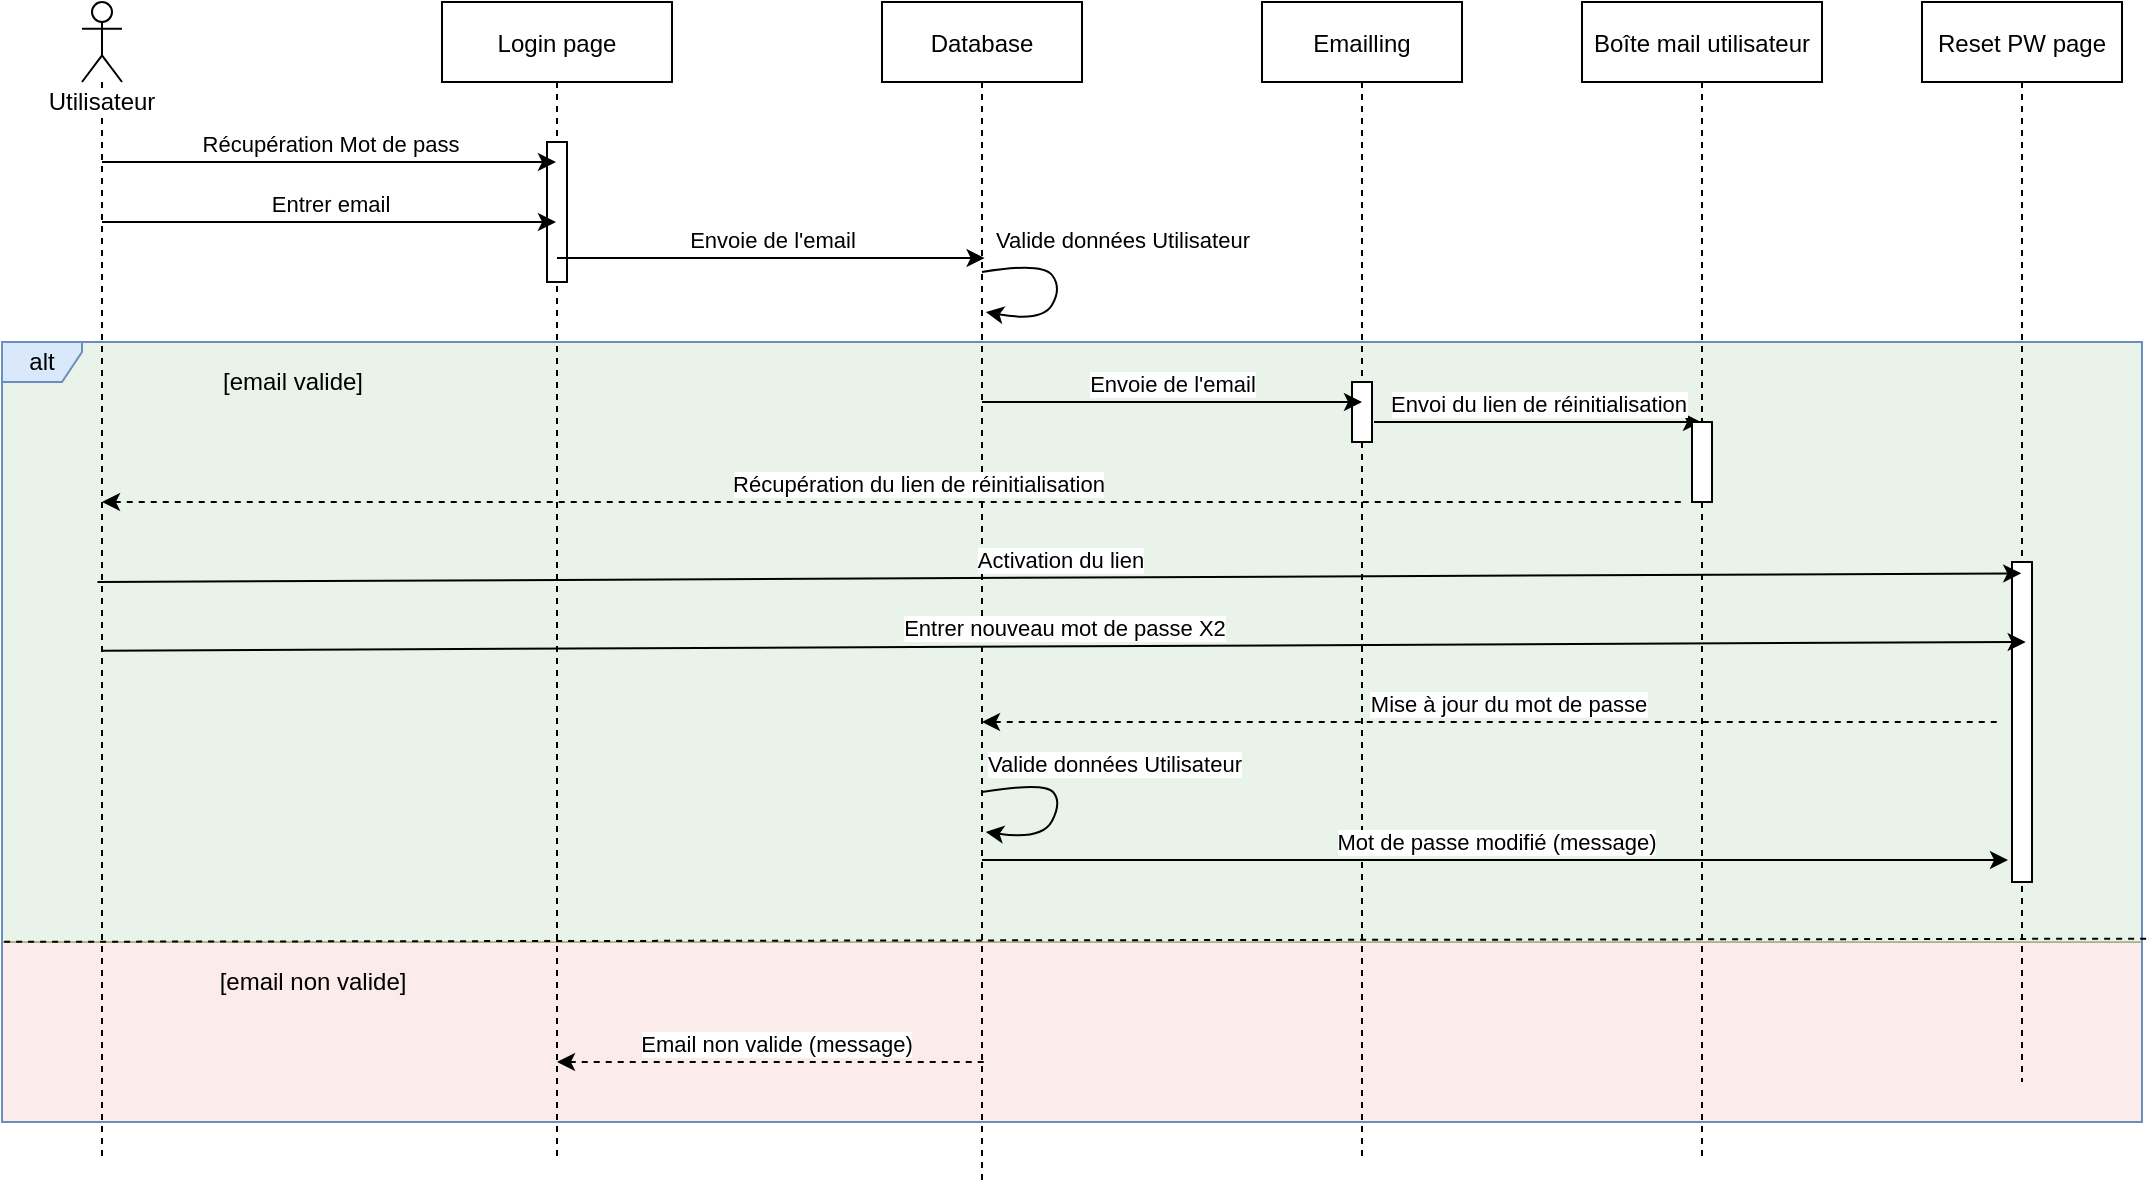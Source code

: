 <mxfile version="19.0.3" type="github">
  <diagram id="kgpKYQtTHZ0yAKxKKP6v" name="Page-1">
    <mxGraphModel dx="1573" dy="638" grid="1" gridSize="10" guides="1" tooltips="1" connect="1" arrows="1" fold="1" page="1" pageScale="1" pageWidth="850" pageHeight="1100" math="0" shadow="0">
      <root>
        <mxCell id="0" />
        <mxCell id="1" parent="0" />
        <mxCell id="1vv4GguBpcIEgMkVIJag-27" value="" style="rounded=0;whiteSpace=wrap;html=1;fillColor=#f8cecc;strokeColor=#b85450;opacity=40;" vertex="1" parent="1">
          <mxGeometry y="550" width="1070" height="90" as="geometry" />
        </mxCell>
        <mxCell id="1vv4GguBpcIEgMkVIJag-26" value="" style="rounded=0;whiteSpace=wrap;html=1;fillColor=#d5e8d4;strokeColor=#82b366;opacity=50;" vertex="1" parent="1">
          <mxGeometry y="250" width="1070" height="300" as="geometry" />
        </mxCell>
        <mxCell id="E5ol-iJEVNm1mvob5SmV-3" value="Login page" style="shape=umlLifeline;perimeter=lifelinePerimeter;container=1;collapsible=0;recursiveResize=0;rounded=0;shadow=0;strokeWidth=1;" parent="1" vertex="1">
          <mxGeometry x="220" y="80" width="115" height="580" as="geometry" />
        </mxCell>
        <mxCell id="1vv4GguBpcIEgMkVIJag-22" value="" style="points=[];perimeter=orthogonalPerimeter;rounded=0;shadow=0;strokeWidth=1;" vertex="1" parent="E5ol-iJEVNm1mvob5SmV-3">
          <mxGeometry x="52.5" y="70" width="10" height="70" as="geometry" />
        </mxCell>
        <mxCell id="pe-_lfKDnjAAdqRKlTJw-1" value="Database" style="shape=umlLifeline;perimeter=lifelinePerimeter;container=1;collapsible=0;recursiveResize=0;rounded=0;shadow=0;strokeWidth=1;" parent="1" vertex="1">
          <mxGeometry x="440" y="80" width="100" height="590" as="geometry" />
        </mxCell>
        <mxCell id="1vv4GguBpcIEgMkVIJag-6" value="Valide données Utilisateur" style="curved=1;endArrow=classic;html=1;rounded=0;exitX=0.5;exitY=0.213;exitDx=0;exitDy=0;exitPerimeter=0;entryX=0.519;entryY=0.25;entryDx=0;entryDy=0;entryPerimeter=0;verticalAlign=bottom;" edge="1" parent="pe-_lfKDnjAAdqRKlTJw-1">
          <mxGeometry x="0.003" y="32" width="50" height="50" relative="1" as="geometry">
            <mxPoint x="50" y="135.02" as="sourcePoint" />
            <mxPoint x="51.9" y="155" as="targetPoint" />
            <Array as="points">
              <mxPoint x="80" y="130" />
              <mxPoint x="90" y="143" />
              <mxPoint x="80" y="160" />
            </Array>
            <mxPoint x="3" y="-32" as="offset" />
          </mxGeometry>
        </mxCell>
        <mxCell id="pe-_lfKDnjAAdqRKlTJw-7" value="Valide données Utilisateur" style="curved=1;endArrow=classic;html=1;rounded=0;exitX=0.5;exitY=0.213;exitDx=0;exitDy=0;exitPerimeter=0;entryX=0.519;entryY=0.25;entryDx=0;entryDy=0;entryPerimeter=0;verticalAlign=bottom;" parent="pe-_lfKDnjAAdqRKlTJw-1" edge="1">
          <mxGeometry x="-0.053" y="28" width="50" height="50" relative="1" as="geometry">
            <mxPoint x="50" y="395.02" as="sourcePoint" />
            <mxPoint x="51.9" y="415" as="targetPoint" />
            <Array as="points">
              <mxPoint x="81" y="390" />
              <mxPoint x="90" y="400" />
              <mxPoint x="80" y="419" />
            </Array>
            <mxPoint x="1" y="-23" as="offset" />
          </mxGeometry>
        </mxCell>
        <mxCell id="pe-_lfKDnjAAdqRKlTJw-15" value="alt" style="shape=umlFrame;whiteSpace=wrap;html=1;width=40;height=20;fillColor=#dae8fc;strokeColor=#6c8ebf;gradientColor=none;swimlaneFillColor=none;" parent="1" vertex="1">
          <mxGeometry y="250" width="1070" height="390" as="geometry" />
        </mxCell>
        <mxCell id="pe-_lfKDnjAAdqRKlTJw-20" value="Utilisateur" style="shape=umlLifeline;participant=umlActor;perimeter=lifelinePerimeter;whiteSpace=wrap;html=1;container=1;collapsible=0;recursiveResize=0;verticalAlign=top;spacingTop=36;outlineConnect=0;align=center;labelBackgroundColor=default;size=40;" parent="1" vertex="1">
          <mxGeometry x="40" y="80" width="20" height="580" as="geometry" />
        </mxCell>
        <mxCell id="1vv4GguBpcIEgMkVIJag-24" value="Email non valide (message)" style="endArrow=none;html=1;rounded=0;verticalAlign=bottom;startArrow=classic;startFill=1;endFill=0;dashed=1;" edge="1" parent="pe-_lfKDnjAAdqRKlTJw-20" source="E5ol-iJEVNm1mvob5SmV-3">
          <mxGeometry x="0.034" width="50" height="50" relative="1" as="geometry">
            <mxPoint x="-60" y="530" as="sourcePoint" />
            <mxPoint x="450.87" y="530" as="targetPoint" />
            <mxPoint x="-1" as="offset" />
          </mxGeometry>
        </mxCell>
        <mxCell id="pe-_lfKDnjAAdqRKlTJw-27" value="" style="endArrow=none;dashed=1;html=1;rounded=0;entryX=1.003;entryY=0.765;entryDx=0;entryDy=0;entryPerimeter=0;exitX=0.001;exitY=0.769;exitDx=0;exitDy=0;exitPerimeter=0;" parent="1" source="pe-_lfKDnjAAdqRKlTJw-15" target="pe-_lfKDnjAAdqRKlTJw-15" edge="1">
          <mxGeometry width="50" height="50" relative="1" as="geometry">
            <mxPoint x="1140" y="530" as="sourcePoint" />
            <mxPoint x="1150" y="430" as="targetPoint" />
          </mxGeometry>
        </mxCell>
        <mxCell id="pe-_lfKDnjAAdqRKlTJw-29" value="[email valide]" style="text;html=1;align=center;verticalAlign=middle;resizable=0;points=[];autosize=1;strokeColor=none;fillColor=none;" parent="1" vertex="1">
          <mxGeometry x="100" y="260" width="90" height="20" as="geometry" />
        </mxCell>
        <mxCell id="1vv4GguBpcIEgMkVIJag-1" value="Boîte mail utilisateur" style="shape=umlLifeline;perimeter=lifelinePerimeter;container=1;collapsible=0;recursiveResize=0;rounded=0;shadow=0;strokeWidth=1;" vertex="1" parent="1">
          <mxGeometry x="790" y="80" width="120" height="580" as="geometry" />
        </mxCell>
        <mxCell id="1vv4GguBpcIEgMkVIJag-9" value="Envoi du lien de réinitialisation" style="endArrow=classic;html=1;rounded=0;verticalAlign=bottom;" edge="1" parent="1vv4GguBpcIEgMkVIJag-1" target="1vv4GguBpcIEgMkVIJag-1">
          <mxGeometry width="50" height="50" relative="1" as="geometry">
            <mxPoint x="-104" y="210" as="sourcePoint" />
            <mxPoint x="95.48" y="210" as="targetPoint" />
          </mxGeometry>
        </mxCell>
        <mxCell id="1vv4GguBpcIEgMkVIJag-10" value="Récupération du lien de réinitialisation" style="endArrow=none;html=1;rounded=0;verticalAlign=bottom;startArrow=classic;startFill=1;endFill=0;dashed=1;" edge="1" parent="1vv4GguBpcIEgMkVIJag-1" source="pe-_lfKDnjAAdqRKlTJw-20">
          <mxGeometry x="0.034" width="50" height="50" relative="1" as="geometry">
            <mxPoint x="-163.0" y="250.0" as="sourcePoint" />
            <mxPoint x="49.69" y="250.0" as="targetPoint" />
            <mxPoint x="-1" as="offset" />
          </mxGeometry>
        </mxCell>
        <mxCell id="1vv4GguBpcIEgMkVIJag-17" value="Mise à jour du mot de passe" style="endArrow=none;html=1;rounded=0;verticalAlign=bottom;startArrow=classic;startFill=1;endFill=0;dashed=1;" edge="1" parent="1vv4GguBpcIEgMkVIJag-1" source="pe-_lfKDnjAAdqRKlTJw-1">
          <mxGeometry x="0.034" width="50" height="50" relative="1" as="geometry">
            <mxPoint x="-589.996" y="360" as="sourcePoint" />
            <mxPoint x="210.37" y="360" as="targetPoint" />
            <mxPoint x="-1" as="offset" />
          </mxGeometry>
        </mxCell>
        <mxCell id="1vv4GguBpcIEgMkVIJag-18" value="" style="points=[];perimeter=orthogonalPerimeter;rounded=0;shadow=0;strokeWidth=1;" vertex="1" parent="1vv4GguBpcIEgMkVIJag-1">
          <mxGeometry x="55" y="210" width="10" height="40" as="geometry" />
        </mxCell>
        <mxCell id="1vv4GguBpcIEgMkVIJag-3" value="Récupération Mot de pass" style="endArrow=classic;html=1;rounded=0;verticalAlign=bottom;" edge="1" parent="1">
          <mxGeometry width="50" height="50" relative="1" as="geometry">
            <mxPoint x="50" y="160" as="sourcePoint" />
            <mxPoint x="277" y="160" as="targetPoint" />
          </mxGeometry>
        </mxCell>
        <mxCell id="1vv4GguBpcIEgMkVIJag-4" value="Envoie de l&#39;email" style="endArrow=classic;html=1;rounded=0;verticalAlign=bottom;entryX=0.513;entryY=0.217;entryDx=0;entryDy=0;entryPerimeter=0;" edge="1" parent="1" source="E5ol-iJEVNm1mvob5SmV-3" target="pe-_lfKDnjAAdqRKlTJw-1">
          <mxGeometry width="50" height="50" relative="1" as="geometry">
            <mxPoint x="335" y="190" as="sourcePoint" />
            <mxPoint x="562" y="190" as="targetPoint" />
          </mxGeometry>
        </mxCell>
        <mxCell id="1vv4GguBpcIEgMkVIJag-5" value="Entrer email" style="endArrow=classic;html=1;rounded=0;verticalAlign=bottom;" edge="1" parent="1">
          <mxGeometry width="50" height="50" relative="1" as="geometry">
            <mxPoint x="50" y="190" as="sourcePoint" />
            <mxPoint x="277" y="190" as="targetPoint" />
          </mxGeometry>
        </mxCell>
        <mxCell id="1vv4GguBpcIEgMkVIJag-7" value="Emailling" style="shape=umlLifeline;perimeter=lifelinePerimeter;container=1;collapsible=0;recursiveResize=0;rounded=0;shadow=0;strokeWidth=1;" vertex="1" parent="1">
          <mxGeometry x="630" y="80" width="100" height="580" as="geometry" />
        </mxCell>
        <mxCell id="E5ol-iJEVNm1mvob5SmV-4" value="" style="points=[];perimeter=orthogonalPerimeter;rounded=0;shadow=0;strokeWidth=1;" parent="1vv4GguBpcIEgMkVIJag-7" vertex="1">
          <mxGeometry x="45" y="190" width="10" height="30" as="geometry" />
        </mxCell>
        <mxCell id="1vv4GguBpcIEgMkVIJag-12" value="Reset PW page" style="shape=umlLifeline;perimeter=lifelinePerimeter;container=1;collapsible=0;recursiveResize=0;rounded=0;shadow=0;strokeWidth=1;" vertex="1" parent="1">
          <mxGeometry x="960" y="80" width="100" height="540" as="geometry" />
        </mxCell>
        <mxCell id="1vv4GguBpcIEgMkVIJag-19" value="" style="points=[];perimeter=orthogonalPerimeter;rounded=0;shadow=0;strokeWidth=1;" vertex="1" parent="1vv4GguBpcIEgMkVIJag-12">
          <mxGeometry x="45" y="280" width="10" height="160" as="geometry" />
        </mxCell>
        <mxCell id="1vv4GguBpcIEgMkVIJag-15" value="Activation du lien" style="endArrow=classic;html=1;rounded=0;verticalAlign=bottom;entryX=0.496;entryY=0.529;entryDx=0;entryDy=0;entryPerimeter=0;" edge="1" parent="1" target="1vv4GguBpcIEgMkVIJag-12">
          <mxGeometry width="50" height="50" relative="1" as="geometry">
            <mxPoint x="47.75" y="370" as="sourcePoint" />
            <mxPoint x="262.25" y="370" as="targetPoint" />
          </mxGeometry>
        </mxCell>
        <mxCell id="1vv4GguBpcIEgMkVIJag-16" value="Entrer nouveau mot de passe X2" style="endArrow=classic;html=1;rounded=0;verticalAlign=bottom;entryX=0.496;entryY=0.529;entryDx=0;entryDy=0;entryPerimeter=0;" edge="1" parent="1">
          <mxGeometry width="50" height="50" relative="1" as="geometry">
            <mxPoint x="50" y="404.34" as="sourcePoint" />
            <mxPoint x="1011.85" y="400.0" as="targetPoint" />
          </mxGeometry>
        </mxCell>
        <mxCell id="1vv4GguBpcIEgMkVIJag-8" value="Envoie de l&#39;email" style="endArrow=classic;html=1;rounded=0;verticalAlign=bottom;" edge="1" parent="1" source="pe-_lfKDnjAAdqRKlTJw-1">
          <mxGeometry width="50" height="50" relative="1" as="geometry">
            <mxPoint x="490.004" y="270" as="sourcePoint" />
            <mxPoint x="680" y="280" as="targetPoint" />
          </mxGeometry>
        </mxCell>
        <mxCell id="1vv4GguBpcIEgMkVIJag-20" value="Mot de passe modifié (message)" style="endArrow=classic;html=1;rounded=0;verticalAlign=bottom;" edge="1" parent="1" source="pe-_lfKDnjAAdqRKlTJw-1">
          <mxGeometry width="50" height="50" relative="1" as="geometry">
            <mxPoint x="490" y="520" as="sourcePoint" />
            <mxPoint x="1003" y="509" as="targetPoint" />
          </mxGeometry>
        </mxCell>
        <mxCell id="1vv4GguBpcIEgMkVIJag-21" value="[email non valide]" style="text;html=1;align=center;verticalAlign=middle;resizable=0;points=[];autosize=1;strokeColor=none;fillColor=none;" vertex="1" parent="1">
          <mxGeometry x="100" y="560" width="110" height="20" as="geometry" />
        </mxCell>
      </root>
    </mxGraphModel>
  </diagram>
</mxfile>
